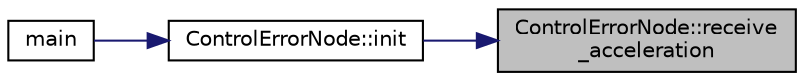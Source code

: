 digraph "ControlErrorNode::receive_acceleration"
{
 // LATEX_PDF_SIZE
  edge [fontname="Helvetica",fontsize="10",labelfontname="Helvetica",labelfontsize="10"];
  node [fontname="Helvetica",fontsize="10",shape=record];
  rankdir="RL";
  Node1 [label="ControlErrorNode::receive\l_acceleration",height=0.2,width=0.4,color="black", fillcolor="grey75", style="filled", fontcolor="black",tooltip=" "];
  Node1 -> Node2 [dir="back",color="midnightblue",fontsize="10",style="solid",fontname="Helvetica"];
  Node2 [label="ControlErrorNode::init",height=0.2,width=0.4,color="black", fillcolor="white", style="filled",URL="$classControlErrorNode.html#aacc4e310a651f7338203dbdf2fdcec45",tooltip=" "];
  Node2 -> Node3 [dir="back",color="midnightblue",fontsize="10",style="solid",fontname="Helvetica"];
  Node3 [label="main",height=0.2,width=0.4,color="black", fillcolor="white", style="filled",URL="$adore__checkpoint__controller__node_8cpp.html#a3c04138a5bfe5d72780bb7e82a18e627",tooltip=" "];
}

